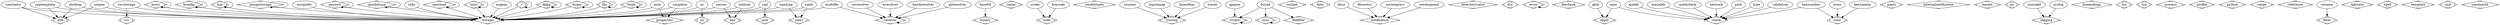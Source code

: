 strict digraph G {
	splines = true;
	storage [shape=Mdiamond];
	augeas -> storage;
	binary [shape=Mdiamond];
	base64 -> binary;
	resolver [shape=Mdiamond];
	blockresolver -> resolver;
	storage [shape=Mdiamond];
	c -> storage;
	c [shape=Mdiamond];
	c -> c;
	cache [shape=Mdiamond];
	code [shape=Mdiamond];
	ccode -> code;
	conditionals [shape=Mdiamond];
	storage [shape=Mdiamond];
	constants -> storage;
	info [shape=Mdiamond];
	constants -> info;
	tracing [shape=Mdiamond];
	counter -> tracing;
	storage [shape=Mdiamond];
	cpptemplate -> storage;
	info [shape=Mdiamond];
	cpptemplate -> info;
	crypto [shape=Mdiamond];
	crypto -> crypto;
	storage [shape=Mdiamond];
	csvstorage -> storage;
	csv [shape=Mdiamond];
	csvstorage -> csv;
	curlget [shape=Mdiamond];
	date [shape=Mdiamond];
	notification [shape=Mdiamond];
	dbus -> notification;
	notification [shape=Mdiamond];
	dbusrecv -> notification;
	storage [shape=Mdiamond];
	desktop -> storage;
	info [shape=Mdiamond];
	desktop -> info;
	directoryvalue [shape=Mdiamond];
	doc [shape=Mdiamond];
	storage [shape=Mdiamond];
	dpkg -> storage;
	dpkg [shape=Mdiamond];
	dpkg -> dpkg;
	storage [shape=Mdiamond];
	dump -> storage;
	dump [shape=Mdiamond];
	dump -> dump;
	error [shape=Mdiamond];
	error -> error;
	sync [shape=Mdiamond];
	fcrypt -> sync;
	filefilter [shape=Mdiamond];
	fcrypt -> filefilter;
	crypto [shape=Mdiamond];
	fcrypt -> crypto;
	storage [shape=Mdiamond];
	file -> storage;
	file [shape=Mdiamond];
	file -> file;
	filecheck [shape=Mdiamond];
	storage [shape=Mdiamond];
	fstab -> storage;
	fstab [shape=Mdiamond];
	fstab -> fstab;
	resolver [shape=Mdiamond];
	gitresolver -> resolver;
	apply [shape=Mdiamond];
	glob -> apply;
	gopts [shape=Mdiamond];
	crypto [shape=Mdiamond];
	gpgme -> crypto;
	code [shape=Mdiamond];
	hexcode -> code;
	conv [shape=Mdiamond];
	hexnumber -> conv;
	check [shape=Mdiamond];
	hexnumber -> check;
	storage [shape=Mdiamond];
	hosts -> storage;
	hosts [shape=Mdiamond];
	hosts -> hosts;
	conv [shape=Mdiamond];
	iconv -> conv;
	internalnotification [shape=Mdiamond];
	check [shape=Mdiamond];
	ipaddr -> check;
	iterate [shape=Mdiamond];
	jni [shape=Mdiamond];
	logging [shape=Mdiamond];
	journald -> logging;
	storage [shape=Mdiamond];
	kconfig -> storage;
	kconfig [shape=Mdiamond];
	kconfig -> kconfig;
	conv [shape=Mdiamond];
	keytometa -> conv;
	storage [shape=Mdiamond];
	line -> storage;
	line [shape=Mdiamond];
	line -> line;
	lineendings [shape=Mdiamond];
	list [shape=Mdiamond];
	tracing [shape=Mdiamond];
	logchange -> tracing;
	lua [shape=Mdiamond];
	check [shape=Mdiamond];
	macaddr -> check;
	check [shape=Mdiamond];
	mathcheck -> check;
	storage [shape=Mdiamond];
	mini -> storage;
	properties [shape=Mdiamond];
	mini -> properties;
	storage [shape=Mdiamond];
	mmapstorage -> storage;
	mmapstorage [shape=Mdiamond];
	mmapstorage -> mmapstorage;
	storage [shape=Mdiamond];
	mozprefs -> storage;
	resolver [shape=Mdiamond];
	multifile -> resolver;
	storage [shape=Mdiamond];
	multifile -> storage;
	check [shape=Mdiamond];
	network -> check;
	storage [shape=Mdiamond];
	ni -> storage;
	ini [shape=Mdiamond];
	ni -> ini;
	resolver [shape=Mdiamond];
	noresolver -> resolver;
	storage [shape=Mdiamond];
	passwd -> storage;
	passwd [shape=Mdiamond];
	passwd -> passwd;
	check [shape=Mdiamond];
	path -> check;
	process [shape=Mdiamond];
	profile [shape=Mdiamond];
	python [shape=Mdiamond];
	storage [shape=Mdiamond];
	quickdump -> storage;
	quickdump [shape=Mdiamond];
	quickdump -> quickdump;
	range [shape=Mdiamond];
	reference [shape=Mdiamond];
	filter [shape=Mdiamond];
	rename -> filter;
	resolver [shape=Mdiamond];
	resolver -> resolver;
	rgbcolor [shape=Mdiamond];
	storage [shape=Mdiamond];
	ruby -> storage;
	shell [shape=Mdiamond];
	storage [shape=Mdiamond];
	simpleini -> storage;
	properties [shape=Mdiamond];
	simpleini -> properties;
	check [shape=Mdiamond];
	spec -> check;
	apply [shape=Mdiamond];
	spec -> apply;
	storage [shape=Mdiamond];
	specload -> storage;
	specload [shape=Mdiamond];
	specload -> specload;
	sync [shape=Mdiamond];
	sync -> sync;
	logging [shape=Mdiamond];
	syslog -> logging;
	template [shape=Mdiamond];
	tracing [shape=Mdiamond];
	timeofday -> tracing;
	storage [shape=Mdiamond];
	toml -> storage;
	toml [shape=Mdiamond];
	toml -> toml;
	tracing [shape=Mdiamond];
	tracer -> tracing;
	check [shape=Mdiamond];
	type -> check;
	storage [shape=Mdiamond];
	uname -> storage;
	info [shape=Mdiamond];
	uname -> info;
	unit [shape=Mdiamond];
	check [shape=Mdiamond];
	validation -> check;
	resolver [shape=Mdiamond];
	wresolver -> resolver;
	storage [shape=Mdiamond];
	xerces -> storage;
	xml [shape=Mdiamond];
	xerces -> xml;
	storage [shape=Mdiamond];
	xmltool -> storage;
	xml [shape=Mdiamond];
	xmltool -> xml;
	storage [shape=Mdiamond];
	yajl -> storage;
	json [shape=Mdiamond];
	yajl -> json;
	storage [shape=Mdiamond];
	yamlcpp -> storage;
	yaml [shape=Mdiamond];
	yamlcpp -> yaml;
	yamlsmith [shape=Mdiamond];
	storage [shape=Mdiamond];
	yanlr -> storage;
	yaml [shape=Mdiamond];
	yanlr -> yaml;
	notification [shape=Mdiamond];
	zeromqrecv -> notification;
	notification [shape=Mdiamond];
	zeromqsend -> notification;
}

